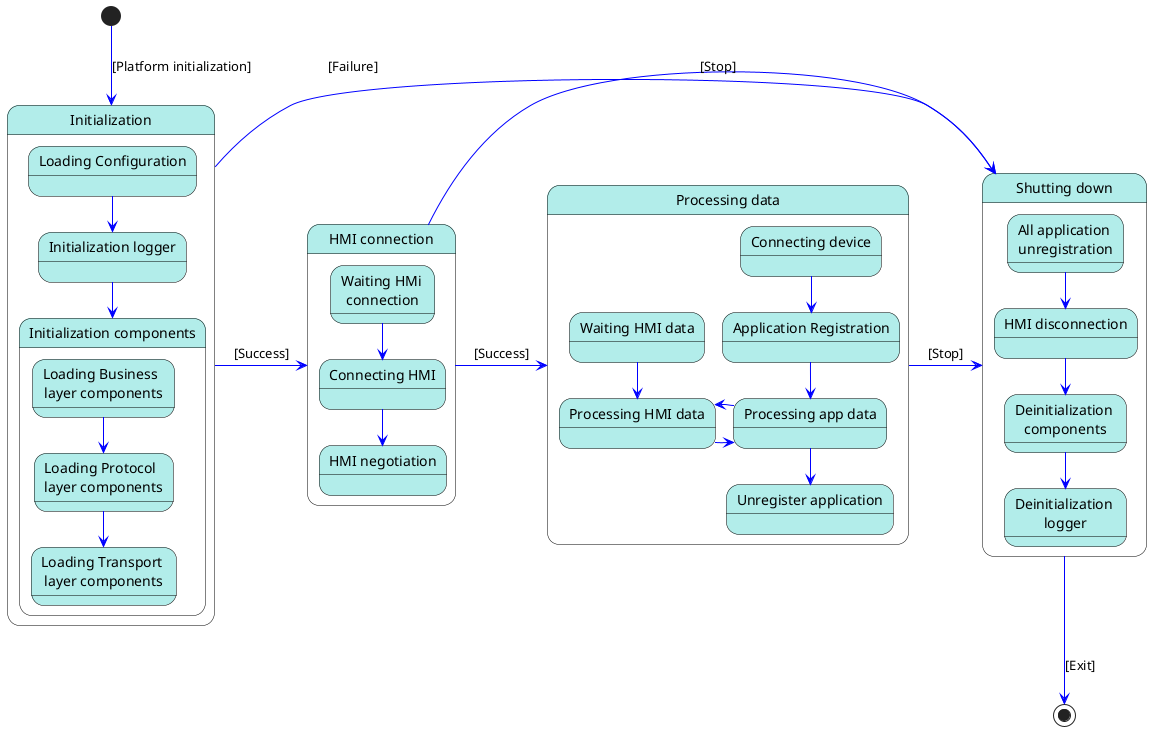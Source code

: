 @startuml
/'
It is a source file for SDL SAD process state diagram.
For further information, please, follow http://plantuml.com/ 
'/

skinparam state {
  BackgroundColor #B2EDEA
  BorderColor black
  ArrowColor blue
}
' Happy path
[*] --> init : [Platform initialization]
init -right-> waiting_hmi     : [Success]
waiting_hmi -right-> working  : [Success]
working     -right-> stopping : [Stop]
stopping     -->     [*]      : [Exit]

' Additional paths
waiting_hmi -right-> stopping : [Stop]
init        -right-> stopping : [Failure]

State "Initialization" as init {
    config --> logger
    logger --> start_components
     
    State "Loading Configuration" as config
    State "Initialization logger" as logger
    State "Initialization components" as start_components {
        business --> protocol
        protocol  --> transport
         
        State "Loading Transport \nlayer components" as transport
        State "Loading Protocol  \nlayer components" as protocol
        State "Loading Business  \nlayer components" as business
    }
}
State "HMI connection" as waiting_hmi {
    wait_hmi--> connect_hmi
    connect_hmi --> hmi_handshake

    State "Waiting HMi \nconnection" as wait_hmi
    State "Connecting HMI" as connect_hmi
    State "HMI negotiation" as hmi_handshake
}
State "Processing data" as working  {
    waiting_hmi_data --> process_hmi_data
    connect_device --> app_reg
    app_reg --> process_app_data
    process_app_data --> app_unreg
    process_hmi_data -right-> process_app_data
    process_app_data -right-> process_hmi_data

    State "Waiting HMI data" as waiting_hmi_data
    State "Processing HMI data" as process_hmi_data
    State "Connecting device" as connect_device
    State "Application Registration" as app_reg
    State "Processing app data" as process_app_data
    State "Unregister application" as app_unreg
}
State "Shutting down" as stopping {
    all_app_unreg --> hmi_disconnect
    hmi_disconnect  --> stop_components
    stop_components --> de_logger

    State "All application \nunregistration" as all_app_unreg
    State "HMI disconnection" as hmi_disconnect
    State "Deinitialization \ncomponents" as stop_components
    State "Deinitialization \nlogger" as de_logger
}
@enduml
